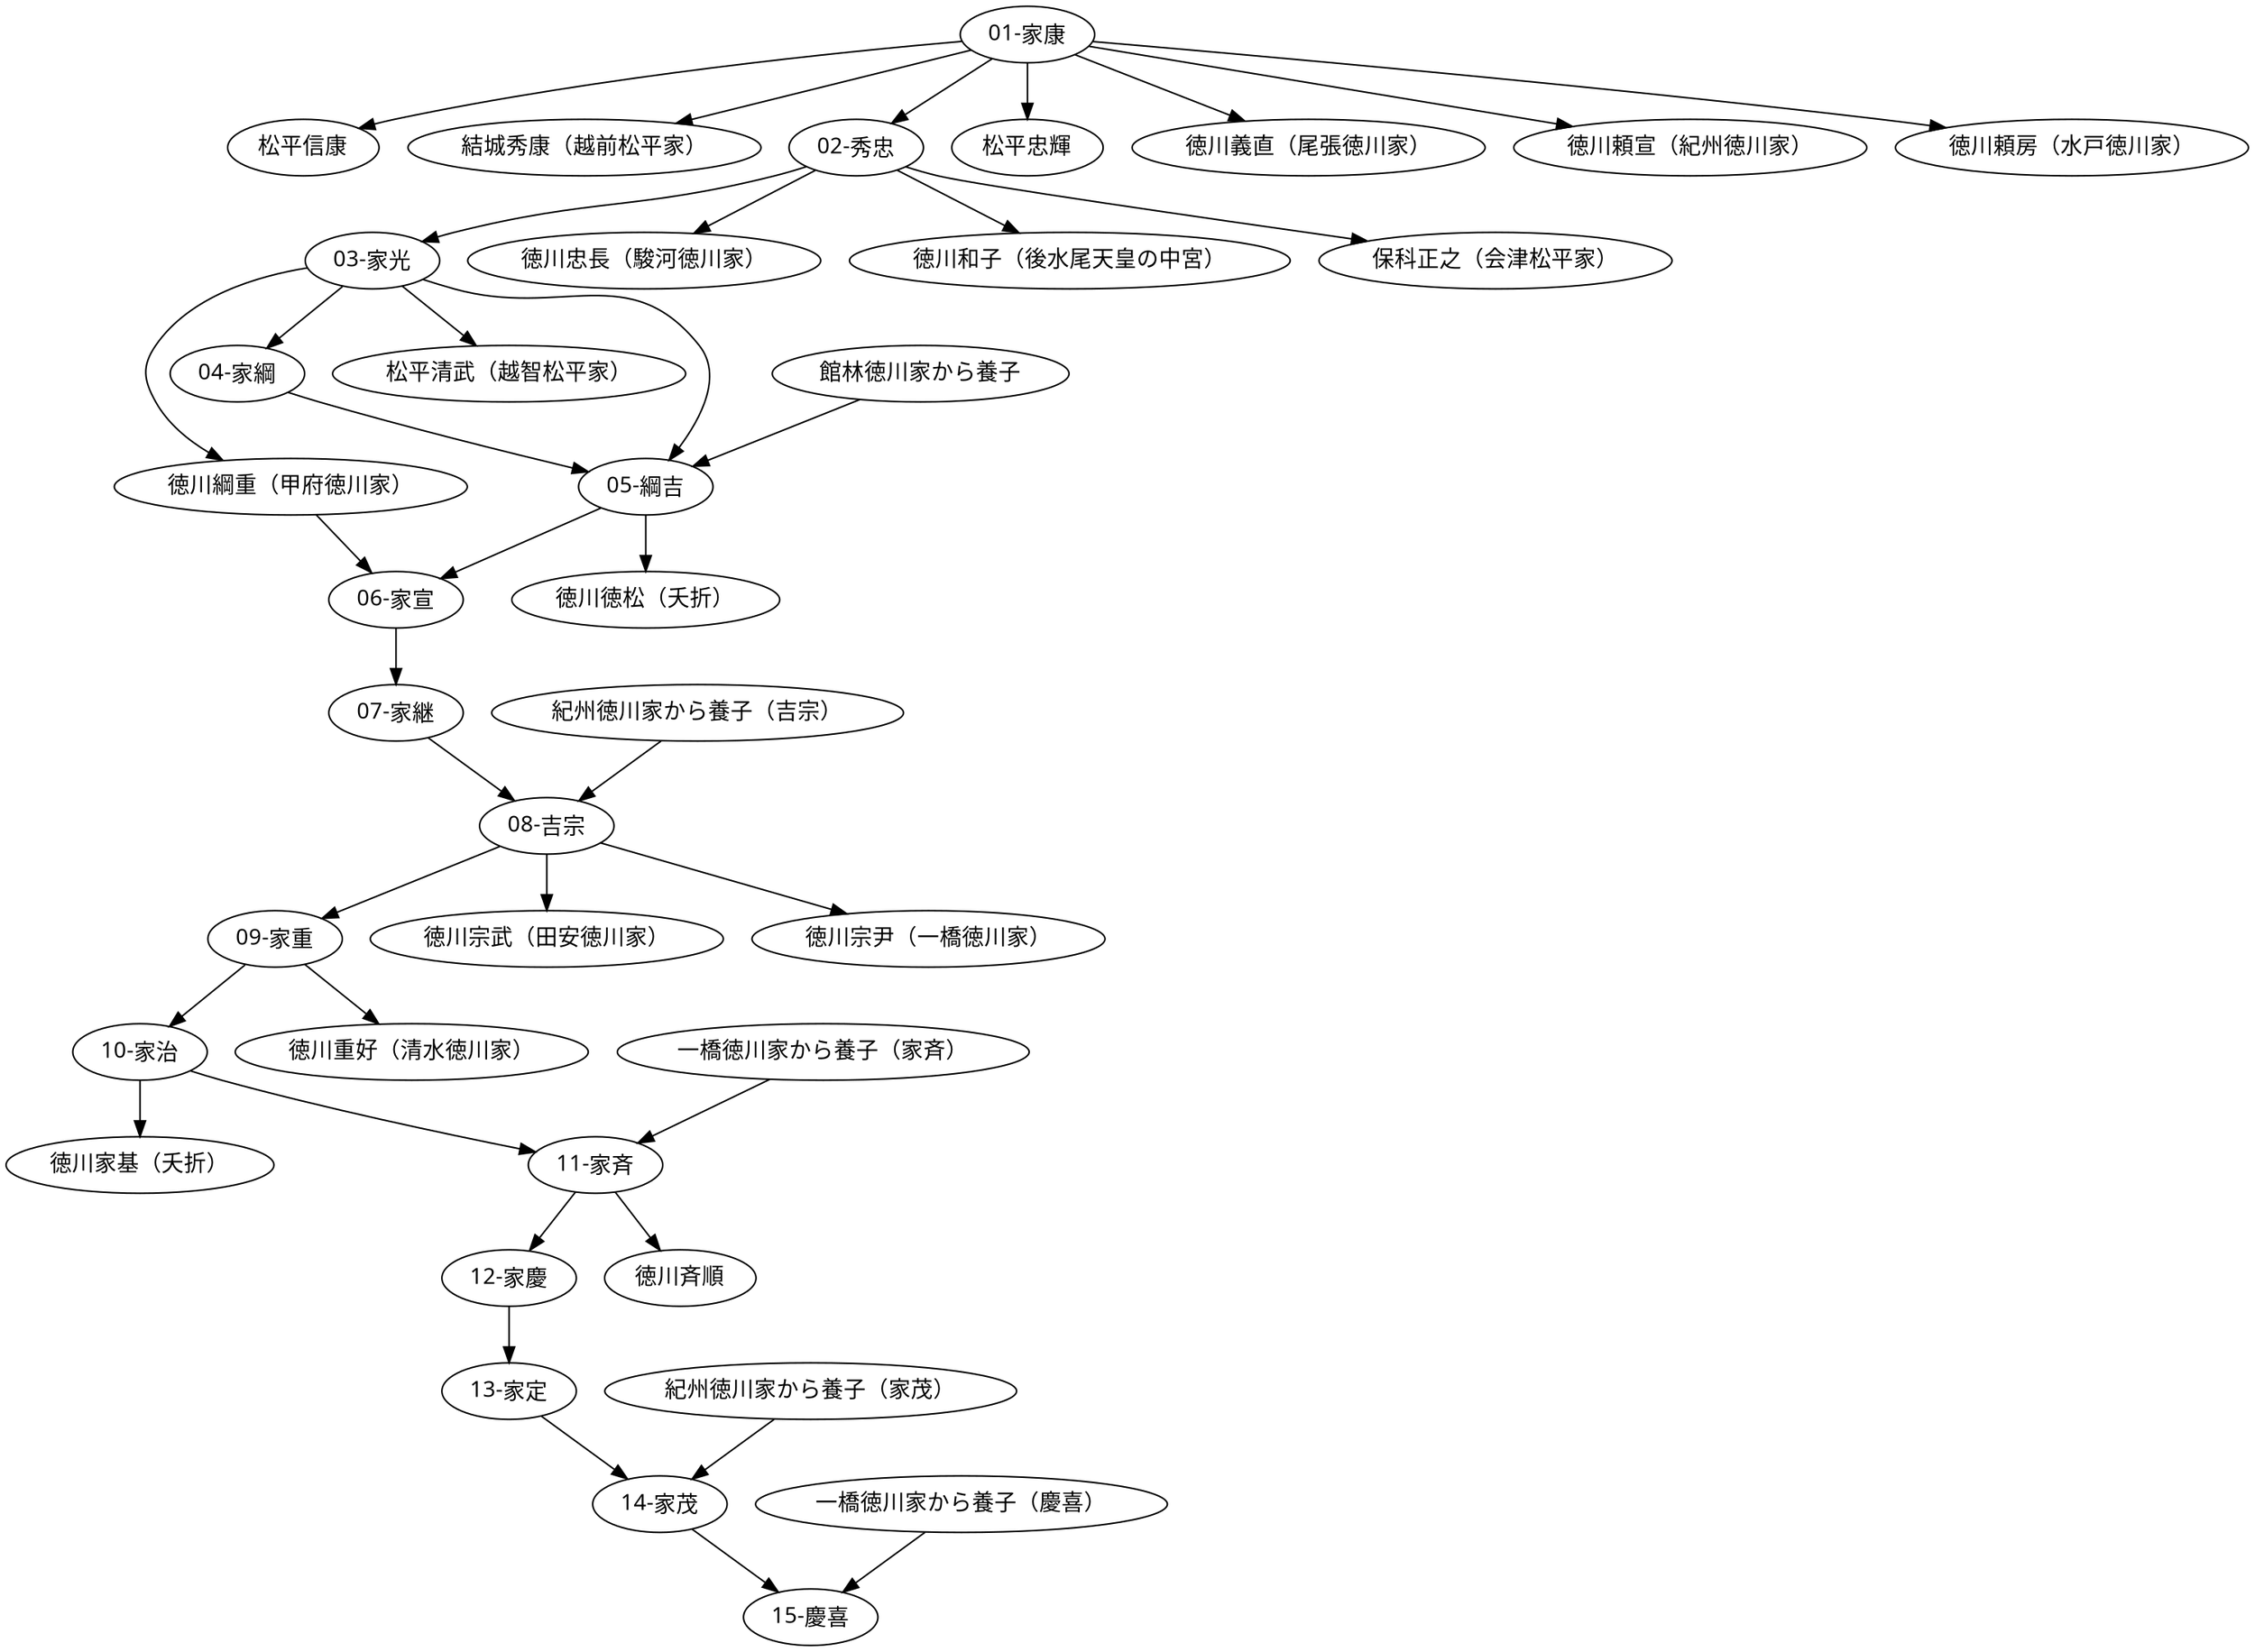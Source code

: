// GraphPdf
digraph {
	"01-家康" [fontname="ＭＳ ゴシック"]
	"松平信康" [fontname="ＭＳ ゴシック"]
	"01-家康" -> "松平信康"
	"01-家康" [fontname="ＭＳ ゴシック"]
	"結城秀康（越前松平家）" [fontname="ＭＳ ゴシック"]
	"01-家康" -> "結城秀康（越前松平家）"
	"01-家康" [fontname="ＭＳ ゴシック"]
	"02-秀忠" [fontname="ＭＳ ゴシック"]
	"01-家康" -> "02-秀忠"
	"01-家康" [fontname="ＭＳ ゴシック"]
	"松平忠輝" [fontname="ＭＳ ゴシック"]
	"01-家康" -> "松平忠輝"
	"01-家康" [fontname="ＭＳ ゴシック"]
	"徳川義直（尾張徳川家）" [fontname="ＭＳ ゴシック"]
	"01-家康" -> "徳川義直（尾張徳川家）"
	"01-家康" [fontname="ＭＳ ゴシック"]
	"徳川頼宣（紀州徳川家）" [fontname="ＭＳ ゴシック"]
	"01-家康" -> "徳川頼宣（紀州徳川家）"
	"01-家康" [fontname="ＭＳ ゴシック"]
	"徳川頼房（水戸徳川家）" [fontname="ＭＳ ゴシック"]
	"01-家康" -> "徳川頼房（水戸徳川家）"
	"02-秀忠" [fontname="ＭＳ ゴシック"]
	"03-家光" [fontname="ＭＳ ゴシック"]
	"02-秀忠" -> "03-家光"
	"02-秀忠" [fontname="ＭＳ ゴシック"]
	"徳川忠長（駿河徳川家）" [fontname="ＭＳ ゴシック"]
	"02-秀忠" -> "徳川忠長（駿河徳川家）"
	"02-秀忠" [fontname="ＭＳ ゴシック"]
	"徳川和子（後水尾天皇の中宮）" [fontname="ＭＳ ゴシック"]
	"02-秀忠" -> "徳川和子（後水尾天皇の中宮）"
	"02-秀忠" [fontname="ＭＳ ゴシック"]
	"保科正之（会津松平家）" [fontname="ＭＳ ゴシック"]
	"02-秀忠" -> "保科正之（会津松平家）"
	"03-家光" [fontname="ＭＳ ゴシック"]
	"04-家綱" [fontname="ＭＳ ゴシック"]
	"03-家光" -> "04-家綱"
	"03-家光" [fontname="ＭＳ ゴシック"]
	"徳川綱重（甲府徳川家）" [fontname="ＭＳ ゴシック"]
	"03-家光" -> "徳川綱重（甲府徳川家）"
	"03-家光" [fontname="ＭＳ ゴシック"]
	"松平清武（越智松平家）" [fontname="ＭＳ ゴシック"]
	"03-家光" -> "松平清武（越智松平家）"
	"03-家光" [fontname="ＭＳ ゴシック"]
	"05-綱吉" [fontname="ＭＳ ゴシック"]
	"03-家光" -> "05-綱吉"
	"徳川綱重（甲府徳川家）" [fontname="ＭＳ ゴシック"]
	"06-家宣" [fontname="ＭＳ ゴシック"]
	"徳川綱重（甲府徳川家）" -> "06-家宣"
	"04-家綱" [fontname="ＭＳ ゴシック"]
	"05-綱吉" [fontname="ＭＳ ゴシック"]
	"04-家綱" -> "05-綱吉"
	"館林徳川家から養子" [fontname="ＭＳ ゴシック"]
	"05-綱吉" [fontname="ＭＳ ゴシック"]
	"館林徳川家から養子" -> "05-綱吉"
	"05-綱吉" [fontname="ＭＳ ゴシック"]
	"徳川徳松（夭折）" [fontname="ＭＳ ゴシック"]
	"05-綱吉" -> "徳川徳松（夭折）"
	"05-綱吉" [fontname="ＭＳ ゴシック"]
	"06-家宣" [fontname="ＭＳ ゴシック"]
	"05-綱吉" -> "06-家宣"
	"06-家宣" [fontname="ＭＳ ゴシック"]
	"07-家継" [fontname="ＭＳ ゴシック"]
	"06-家宣" -> "07-家継"
	"07-家継" [fontname="ＭＳ ゴシック"]
	"08-吉宗" [fontname="ＭＳ ゴシック"]
	"07-家継" -> "08-吉宗"
	"紀州徳川家から養子（吉宗）" [fontname="ＭＳ ゴシック"]
	"08-吉宗" [fontname="ＭＳ ゴシック"]
	"紀州徳川家から養子（吉宗）" -> "08-吉宗"
	"08-吉宗" [fontname="ＭＳ ゴシック"]
	"09-家重" [fontname="ＭＳ ゴシック"]
	"08-吉宗" -> "09-家重"
	"08-吉宗" [fontname="ＭＳ ゴシック"]
	"徳川宗武（田安徳川家）" [fontname="ＭＳ ゴシック"]
	"08-吉宗" -> "徳川宗武（田安徳川家）"
	"08-吉宗" [fontname="ＭＳ ゴシック"]
	"徳川宗尹（一橋徳川家）" [fontname="ＭＳ ゴシック"]
	"08-吉宗" -> "徳川宗尹（一橋徳川家）"
	"09-家重" [fontname="ＭＳ ゴシック"]
	"10-家治" [fontname="ＭＳ ゴシック"]
	"09-家重" -> "10-家治"
	"09-家重" [fontname="ＭＳ ゴシック"]
	"徳川重好（清水徳川家）" [fontname="ＭＳ ゴシック"]
	"09-家重" -> "徳川重好（清水徳川家）"
	"10-家治" [fontname="ＭＳ ゴシック"]
	"徳川家基（夭折）" [fontname="ＭＳ ゴシック"]
	"10-家治" -> "徳川家基（夭折）"
	"10-家治" [fontname="ＭＳ ゴシック"]
	"11-家斉" [fontname="ＭＳ ゴシック"]
	"10-家治" -> "11-家斉"
	"一橋徳川家から養子（家斉）" [fontname="ＭＳ ゴシック"]
	"11-家斉" [fontname="ＭＳ ゴシック"]
	"一橋徳川家から養子（家斉）" -> "11-家斉"
	"11-家斉" [fontname="ＭＳ ゴシック"]
	"12-家慶" [fontname="ＭＳ ゴシック"]
	"11-家斉" -> "12-家慶"
	"11-家斉" [fontname="ＭＳ ゴシック"]
	"徳川斉順" [fontname="ＭＳ ゴシック"]
	"11-家斉" -> "徳川斉順"
	"12-家慶" [fontname="ＭＳ ゴシック"]
	"13-家定" [fontname="ＭＳ ゴシック"]
	"12-家慶" -> "13-家定"
	"13-家定" [fontname="ＭＳ ゴシック"]
	"14-家茂" [fontname="ＭＳ ゴシック"]
	"13-家定" -> "14-家茂"
	"紀州徳川家から養子（家茂）" [fontname="ＭＳ ゴシック"]
	"14-家茂" [fontname="ＭＳ ゴシック"]
	"紀州徳川家から養子（家茂）" -> "14-家茂"
	"14-家茂" [fontname="ＭＳ ゴシック"]
	"15-慶喜" [fontname="ＭＳ ゴシック"]
	"14-家茂" -> "15-慶喜"
	"一橋徳川家から養子（慶喜）" [fontname="ＭＳ ゴシック"]
	"15-慶喜" [fontname="ＭＳ ゴシック"]
	"一橋徳川家から養子（慶喜）" -> "15-慶喜"
}
